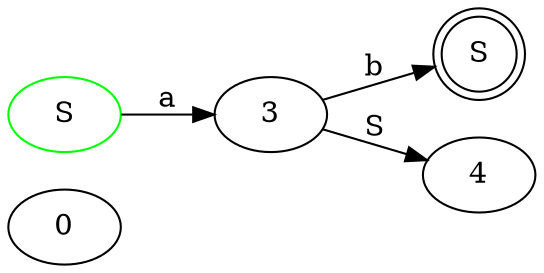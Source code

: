 digraph gram
{
0; 1; 2; 3; 4;
rankdir = LR
1[label="S", color="green"];
2[label="S",shape="doublecircle"];
1 -> 3[label = "a"];
3 -> 4[label = "S"];
3 -> 2[label = "b"];
}